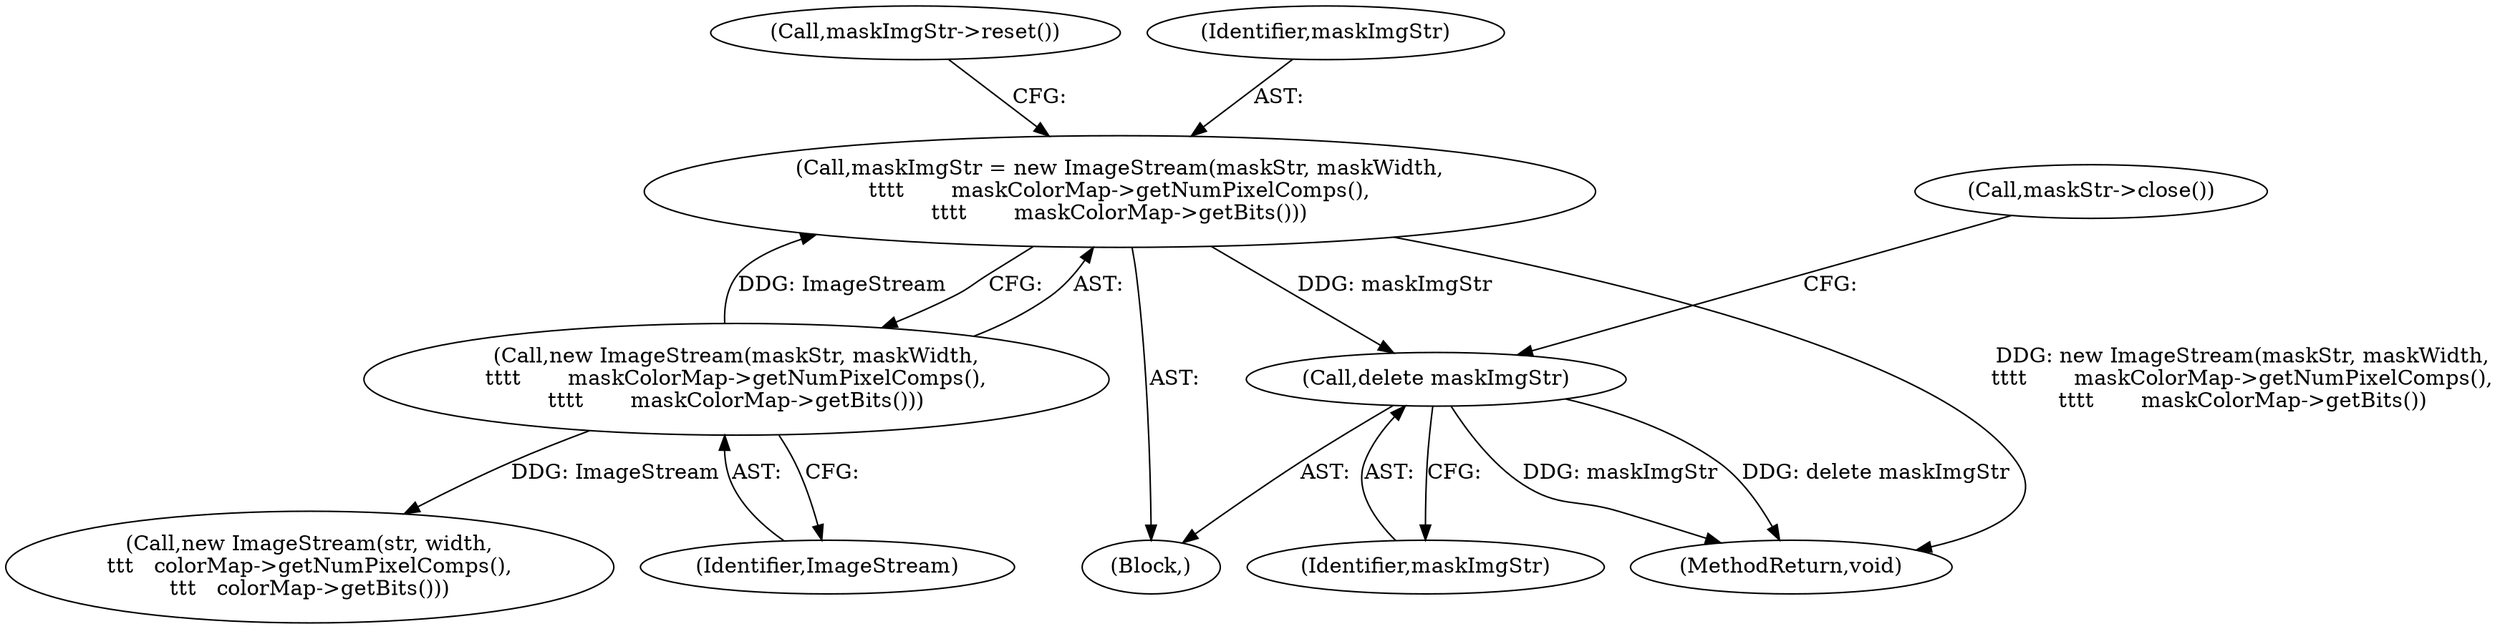 digraph "0_poppler_7b2d314a61fd0e12f47c62996cb49ec0d1ba747a_3@API" {
"1000177" [label="(Call,delete maskImgStr)"];
"1000117" [label="(Call,maskImgStr = new ImageStream(maskStr, maskWidth,\n\t\t\t\t       maskColorMap->getNumPixelComps(),\n\t\t\t\t       maskColorMap->getBits()))"];
"1000119" [label="(Call,new ImageStream(maskStr, maskWidth,\n\t\t\t\t       maskColorMap->getNumPixelComps(),\n\t\t\t\t       maskColorMap->getBits()))"];
"1000121" [label="(Call,maskImgStr->reset())"];
"1000120" [label="(Identifier,ImageStream)"];
"1000119" [label="(Call,new ImageStream(maskStr, maskWidth,\n\t\t\t\t       maskColorMap->getNumPixelComps(),\n\t\t\t\t       maskColorMap->getBits()))"];
"1000115" [label="(Block,)"];
"1000177" [label="(Call,delete maskImgStr)"];
"1000178" [label="(Identifier,maskImgStr)"];
"1000348" [label="(MethodReturn,void)"];
"1000117" [label="(Call,maskImgStr = new ImageStream(maskStr, maskWidth,\n\t\t\t\t       maskColorMap->getNumPixelComps(),\n\t\t\t\t       maskColorMap->getBits()))"];
"1000198" [label="(Call,new ImageStream(str, width,\n\t\t\t   colorMap->getNumPixelComps(),\n\t\t\t   colorMap->getBits()))"];
"1000118" [label="(Identifier,maskImgStr)"];
"1000179" [label="(Call,maskStr->close())"];
"1000177" -> "1000115"  [label="AST: "];
"1000177" -> "1000178"  [label="CFG: "];
"1000178" -> "1000177"  [label="AST: "];
"1000179" -> "1000177"  [label="CFG: "];
"1000177" -> "1000348"  [label="DDG: maskImgStr"];
"1000177" -> "1000348"  [label="DDG: delete maskImgStr"];
"1000117" -> "1000177"  [label="DDG: maskImgStr"];
"1000117" -> "1000115"  [label="AST: "];
"1000117" -> "1000119"  [label="CFG: "];
"1000118" -> "1000117"  [label="AST: "];
"1000119" -> "1000117"  [label="AST: "];
"1000121" -> "1000117"  [label="CFG: "];
"1000117" -> "1000348"  [label="DDG: new ImageStream(maskStr, maskWidth,\n\t\t\t\t       maskColorMap->getNumPixelComps(),\n\t\t\t\t       maskColorMap->getBits())"];
"1000119" -> "1000117"  [label="DDG: ImageStream"];
"1000119" -> "1000120"  [label="CFG: "];
"1000120" -> "1000119"  [label="AST: "];
"1000119" -> "1000198"  [label="DDG: ImageStream"];
}
